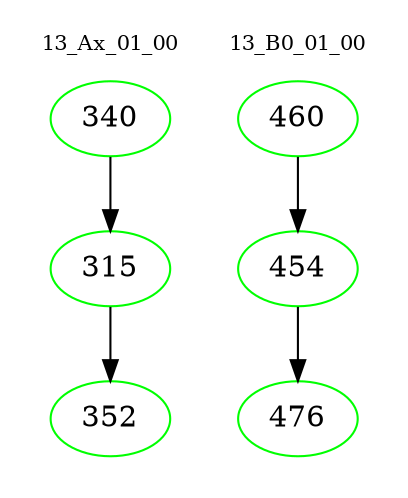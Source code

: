 digraph{
subgraph cluster_0 {
color = white
label = "13_Ax_01_00";
fontsize=10;
T0_340 [label="340", color="green"]
T0_340 -> T0_315 [color="black"]
T0_315 [label="315", color="green"]
T0_315 -> T0_352 [color="black"]
T0_352 [label="352", color="green"]
}
subgraph cluster_1 {
color = white
label = "13_B0_01_00";
fontsize=10;
T1_460 [label="460", color="green"]
T1_460 -> T1_454 [color="black"]
T1_454 [label="454", color="green"]
T1_454 -> T1_476 [color="black"]
T1_476 [label="476", color="green"]
}
}
